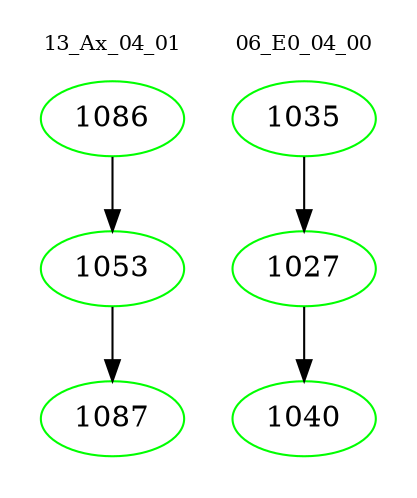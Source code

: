 digraph{
subgraph cluster_0 {
color = white
label = "13_Ax_04_01";
fontsize=10;
T0_1086 [label="1086", color="green"]
T0_1086 -> T0_1053 [color="black"]
T0_1053 [label="1053", color="green"]
T0_1053 -> T0_1087 [color="black"]
T0_1087 [label="1087", color="green"]
}
subgraph cluster_1 {
color = white
label = "06_E0_04_00";
fontsize=10;
T1_1035 [label="1035", color="green"]
T1_1035 -> T1_1027 [color="black"]
T1_1027 [label="1027", color="green"]
T1_1027 -> T1_1040 [color="black"]
T1_1040 [label="1040", color="green"]
}
}
